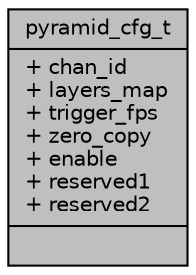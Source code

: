 digraph "pyramid_cfg_t"
{
 // INTERACTIVE_SVG=YES
 // LATEX_PDF_SIZE
  bgcolor="transparent";
  edge [fontname="Helvetica",fontsize="10",labelfontname="Helvetica",labelfontsize="10"];
  node [fontname="Helvetica",fontsize="10",shape=record];
  Node1 [label="{pyramid_cfg_t\n|+ chan_id\l+ layers_map\l+ trigger_fps\l+ zero_copy\l+ enable\l+ reserved1\l+ reserved2\l|}",height=0.2,width=0.4,color="black", fillcolor="grey75", style="filled", fontcolor="black",tooltip="Defines the capture settings for pyramid."];
}

